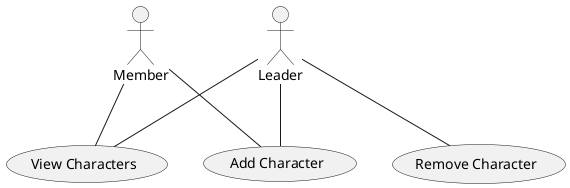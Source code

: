 @startuml
actor Leader
actor Member

usecase "Add Character" as UC3
usecase "Remove Character" as UC4
usecase "View Characters" as UC5

Leader -- UC3
Leader -- UC4
Leader -- UC5
Member -- UC3
Member -- UC5
@enduml
